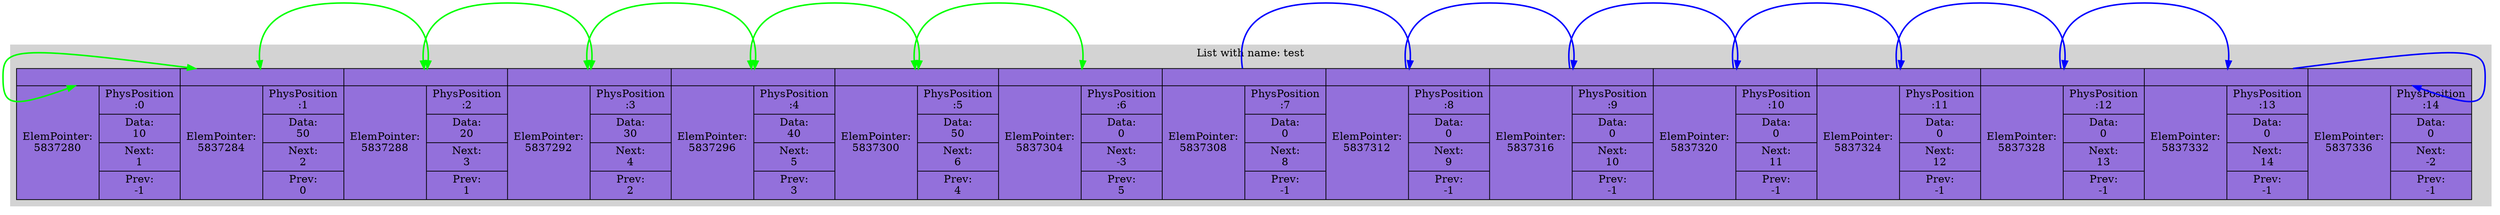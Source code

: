 digraph G{
subgraph clusterlist {
style=filled;
color=lightgrey;
rankdir=LR;
Model [shape=record,style="filled",fillcolor="mediumpurple",label="{{<0>} | {ElemPointer:\n5837280 | {PhysPosition\n:0 | Data:\n10 | Next:\n1 | Prev:\n-1}}}| {{<1>} | {ElemPointer:\n5837284 | {PhysPosition\n:1 | Data:\n50 | Next:\n2 | Prev:\n0}}}| {{<2>} | {ElemPointer:\n5837288 | {PhysPosition\n:2 | Data:\n20 | Next:\n3 | Prev:\n1}}}| {{<3>} | {ElemPointer:\n5837292 | {PhysPosition\n:3 | Data:\n30 | Next:\n4 | Prev:\n2}}}| {{<4>} | {ElemPointer:\n5837296 | {PhysPosition\n:4 | Data:\n40 | Next:\n5 | Prev:\n3}}}| {{<5>} | {ElemPointer:\n5837300 | {PhysPosition\n:5 | Data:\n50 | Next:\n6 | Prev:\n4}}}| {{<6>} | {ElemPointer:\n5837304 | {PhysPosition\n:6 | Data:\n0 | Next:\n-3 | Prev:\n5}}}| {{<7>} | {ElemPointer:\n5837308 | {PhysPosition\n:7 | Data:\n0 | Next:\n8 | Prev:\n-1}}}| {{<8>} | {ElemPointer:\n5837312 | {PhysPosition\n:8 | Data:\n0 | Next:\n9 | Prev:\n-1}}}| {{<9>} | {ElemPointer:\n5837316 | {PhysPosition\n:9 | Data:\n0 | Next:\n10 | Prev:\n-1}}}| {{<10>} | {ElemPointer:\n5837320 | {PhysPosition\n:10 | Data:\n0 | Next:\n11 | Prev:\n-1}}}| {{<11>} | {ElemPointer:\n5837324 | {PhysPosition\n:11 | Data:\n0 | Next:\n12 | Prev:\n-1}}}| {{<12>} | {ElemPointer:\n5837328 | {PhysPosition\n:12 | Data:\n0 | Next:\n13 | Prev:\n-1}}}| {{<13>} | {ElemPointer:\n5837332 | {PhysPosition\n:13 | Data:\n0 | Next:\n14 | Prev:\n-1}}}| {{<14>} | {ElemPointer:\n5837336 | {PhysPosition\n:14 | Data:\n0 | Next:\n-2 | Prev:\n-1}}}"];
Model:<0>->Model:<1>[color="green";style="bold";dir="both"];
Model:<1>->Model:<2>[color="green";style="bold";dir="both"];
Model:<2>->Model:<3>[color="green";style="bold";dir="both"];
Model:<3>->Model:<4>[color="green";style="bold";dir="both"];
Model:<4>->Model:<5>[color="green";style="bold";dir="both"];
Model:<5>->Model:<6>[color="green";style="bold";dir="both"];
Model:<7>->Model:<8>[color="blue";style="bold"];
Model:<8>->Model:<9>[color="blue";style="bold"];
Model:<9>->Model:<10>[color="blue";style="bold"];
Model:<10>->Model:<11>[color="blue";style="bold"];
Model:<11>->Model:<12>[color="blue";style="bold"];
Model:<12>->Model:<13>[color="blue";style="bold"];
Model:<13>->Model:<14>[color="blue";style="bold"];
label = "List with name: test"}
}
